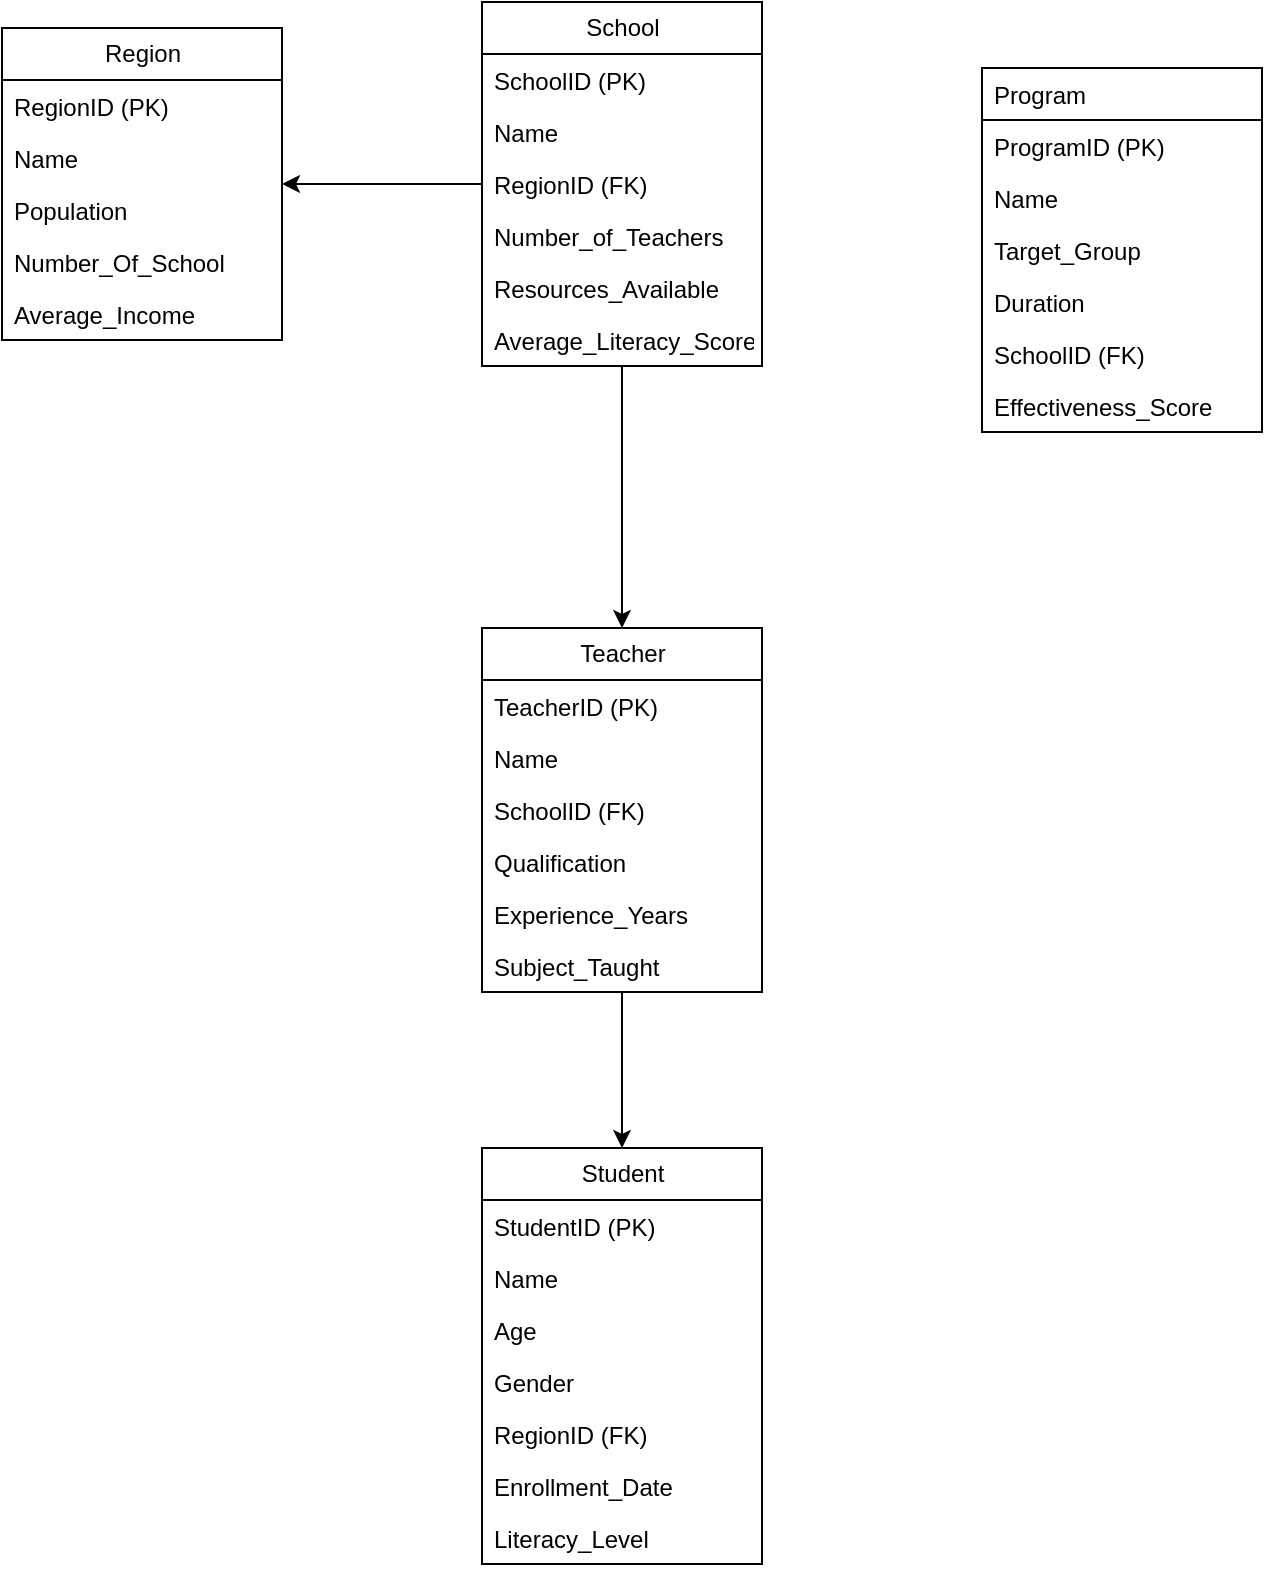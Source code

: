 <mxfile version="24.7.1" type="device">
  <diagram name="Page-1" id="1unwLAHN0aWgSx1Vko1q">
    <mxGraphModel dx="1120" dy="468" grid="1" gridSize="10" guides="1" tooltips="1" connect="1" arrows="1" fold="1" page="1" pageScale="1" pageWidth="850" pageHeight="1100" math="0" shadow="0">
      <root>
        <mxCell id="0" />
        <mxCell id="1" parent="0" />
        <mxCell id="R61JT8oS1nmpf1j3MP4e-1" value="Region" style="swimlane;fontStyle=0;childLayout=stackLayout;horizontal=1;startSize=26;fillColor=none;horizontalStack=0;resizeParent=1;resizeParentMax=0;resizeLast=0;collapsible=1;marginBottom=0;html=1;" vertex="1" parent="1">
          <mxGeometry x="60" y="80" width="140" height="156" as="geometry" />
        </mxCell>
        <mxCell id="R61JT8oS1nmpf1j3MP4e-2" value="RegionID (PK)" style="text;strokeColor=none;fillColor=none;align=left;verticalAlign=top;spacingLeft=4;spacingRight=4;overflow=hidden;rotatable=0;points=[[0,0.5],[1,0.5]];portConstraint=eastwest;whiteSpace=wrap;html=1;" vertex="1" parent="R61JT8oS1nmpf1j3MP4e-1">
          <mxGeometry y="26" width="140" height="26" as="geometry" />
        </mxCell>
        <mxCell id="R61JT8oS1nmpf1j3MP4e-3" value="Name" style="text;strokeColor=none;fillColor=none;align=left;verticalAlign=top;spacingLeft=4;spacingRight=4;overflow=hidden;rotatable=0;points=[[0,0.5],[1,0.5]];portConstraint=eastwest;whiteSpace=wrap;html=1;" vertex="1" parent="R61JT8oS1nmpf1j3MP4e-1">
          <mxGeometry y="52" width="140" height="26" as="geometry" />
        </mxCell>
        <mxCell id="R61JT8oS1nmpf1j3MP4e-4" value="Population" style="text;strokeColor=none;fillColor=none;align=left;verticalAlign=top;spacingLeft=4;spacingRight=4;overflow=hidden;rotatable=0;points=[[0,0.5],[1,0.5]];portConstraint=eastwest;whiteSpace=wrap;html=1;" vertex="1" parent="R61JT8oS1nmpf1j3MP4e-1">
          <mxGeometry y="78" width="140" height="26" as="geometry" />
        </mxCell>
        <mxCell id="R61JT8oS1nmpf1j3MP4e-5" value="Number_Of_School" style="text;strokeColor=none;fillColor=none;align=left;verticalAlign=top;spacingLeft=4;spacingRight=4;overflow=hidden;rotatable=0;points=[[0,0.5],[1,0.5]];portConstraint=eastwest;whiteSpace=wrap;html=1;" vertex="1" parent="R61JT8oS1nmpf1j3MP4e-1">
          <mxGeometry y="104" width="140" height="26" as="geometry" />
        </mxCell>
        <mxCell id="R61JT8oS1nmpf1j3MP4e-6" value="Average_Income" style="text;strokeColor=none;fillColor=none;align=left;verticalAlign=top;spacingLeft=4;spacingRight=4;overflow=hidden;rotatable=0;points=[[0,0.5],[1,0.5]];portConstraint=eastwest;whiteSpace=wrap;html=1;" vertex="1" parent="R61JT8oS1nmpf1j3MP4e-1">
          <mxGeometry y="130" width="140" height="26" as="geometry" />
        </mxCell>
        <mxCell id="R61JT8oS1nmpf1j3MP4e-15" style="edgeStyle=orthogonalEdgeStyle;rounded=0;orthogonalLoop=1;jettySize=auto;html=1;" edge="1" parent="1" source="R61JT8oS1nmpf1j3MP4e-8" target="R61JT8oS1nmpf1j3MP4e-1">
          <mxGeometry relative="1" as="geometry" />
        </mxCell>
        <mxCell id="R61JT8oS1nmpf1j3MP4e-36" style="edgeStyle=orthogonalEdgeStyle;rounded=0;orthogonalLoop=1;jettySize=auto;html=1;entryX=0.5;entryY=0;entryDx=0;entryDy=0;fontFamily=Helvetica;fontSize=12;fontColor=default;" edge="1" parent="1" source="R61JT8oS1nmpf1j3MP4e-8" target="R61JT8oS1nmpf1j3MP4e-16">
          <mxGeometry relative="1" as="geometry" />
        </mxCell>
        <mxCell id="R61JT8oS1nmpf1j3MP4e-8" value="School" style="swimlane;fontStyle=0;childLayout=stackLayout;horizontal=1;startSize=26;fillColor=none;horizontalStack=0;resizeParent=1;resizeParentMax=0;resizeLast=0;collapsible=1;marginBottom=0;html=1;" vertex="1" parent="1">
          <mxGeometry x="300" y="67" width="140" height="182" as="geometry" />
        </mxCell>
        <mxCell id="R61JT8oS1nmpf1j3MP4e-9" value="SchoolID (PK)" style="text;strokeColor=none;fillColor=none;align=left;verticalAlign=top;spacingLeft=4;spacingRight=4;overflow=hidden;rotatable=0;points=[[0,0.5],[1,0.5]];portConstraint=eastwest;whiteSpace=wrap;html=1;" vertex="1" parent="R61JT8oS1nmpf1j3MP4e-8">
          <mxGeometry y="26" width="140" height="26" as="geometry" />
        </mxCell>
        <mxCell id="R61JT8oS1nmpf1j3MP4e-10" value="Name" style="text;strokeColor=none;fillColor=none;align=left;verticalAlign=top;spacingLeft=4;spacingRight=4;overflow=hidden;rotatable=0;points=[[0,0.5],[1,0.5]];portConstraint=eastwest;whiteSpace=wrap;html=1;" vertex="1" parent="R61JT8oS1nmpf1j3MP4e-8">
          <mxGeometry y="52" width="140" height="26" as="geometry" />
        </mxCell>
        <mxCell id="R61JT8oS1nmpf1j3MP4e-11" value="RegionID (FK)" style="text;strokeColor=none;fillColor=none;align=left;verticalAlign=top;spacingLeft=4;spacingRight=4;overflow=hidden;rotatable=0;points=[[0,0.5],[1,0.5]];portConstraint=eastwest;whiteSpace=wrap;html=1;" vertex="1" parent="R61JT8oS1nmpf1j3MP4e-8">
          <mxGeometry y="78" width="140" height="26" as="geometry" />
        </mxCell>
        <mxCell id="R61JT8oS1nmpf1j3MP4e-12" value="Number_of_Teachers" style="text;strokeColor=none;fillColor=none;align=left;verticalAlign=top;spacingLeft=4;spacingRight=4;overflow=hidden;rotatable=0;points=[[0,0.5],[1,0.5]];portConstraint=eastwest;whiteSpace=wrap;html=1;" vertex="1" parent="R61JT8oS1nmpf1j3MP4e-8">
          <mxGeometry y="104" width="140" height="26" as="geometry" />
        </mxCell>
        <mxCell id="R61JT8oS1nmpf1j3MP4e-13" value="Resources_Available" style="text;strokeColor=none;fillColor=none;align=left;verticalAlign=top;spacingLeft=4;spacingRight=4;overflow=hidden;rotatable=0;points=[[0,0.5],[1,0.5]];portConstraint=eastwest;whiteSpace=wrap;html=1;" vertex="1" parent="R61JT8oS1nmpf1j3MP4e-8">
          <mxGeometry y="130" width="140" height="26" as="geometry" />
        </mxCell>
        <mxCell id="R61JT8oS1nmpf1j3MP4e-14" value="Average_Literacy_Score" style="text;strokeColor=none;fillColor=none;align=left;verticalAlign=top;spacingLeft=4;spacingRight=4;overflow=hidden;rotatable=0;points=[[0,0.5],[1,0.5]];portConstraint=eastwest;whiteSpace=wrap;html=1;" vertex="1" parent="R61JT8oS1nmpf1j3MP4e-8">
          <mxGeometry y="156" width="140" height="26" as="geometry" />
        </mxCell>
        <mxCell id="R61JT8oS1nmpf1j3MP4e-39" style="edgeStyle=orthogonalEdgeStyle;rounded=0;orthogonalLoop=1;jettySize=auto;html=1;entryX=0.5;entryY=0;entryDx=0;entryDy=0;fontFamily=Helvetica;fontSize=12;fontColor=default;" edge="1" parent="1" source="R61JT8oS1nmpf1j3MP4e-16" target="R61JT8oS1nmpf1j3MP4e-28">
          <mxGeometry relative="1" as="geometry" />
        </mxCell>
        <mxCell id="R61JT8oS1nmpf1j3MP4e-16" value="Teacher" style="swimlane;fontStyle=0;childLayout=stackLayout;horizontal=1;startSize=26;fillColor=none;horizontalStack=0;resizeParent=1;resizeParentMax=0;resizeLast=0;collapsible=1;marginBottom=0;html=1;" vertex="1" parent="1">
          <mxGeometry x="300" y="380" width="140" height="182" as="geometry" />
        </mxCell>
        <mxCell id="R61JT8oS1nmpf1j3MP4e-17" value="TeacherID (PK)" style="text;strokeColor=none;fillColor=none;align=left;verticalAlign=top;spacingLeft=4;spacingRight=4;overflow=hidden;rotatable=0;points=[[0,0.5],[1,0.5]];portConstraint=eastwest;whiteSpace=wrap;html=1;" vertex="1" parent="R61JT8oS1nmpf1j3MP4e-16">
          <mxGeometry y="26" width="140" height="26" as="geometry" />
        </mxCell>
        <mxCell id="R61JT8oS1nmpf1j3MP4e-18" value="Name" style="text;strokeColor=none;fillColor=none;align=left;verticalAlign=top;spacingLeft=4;spacingRight=4;overflow=hidden;rotatable=0;points=[[0,0.5],[1,0.5]];portConstraint=eastwest;whiteSpace=wrap;html=1;" vertex="1" parent="R61JT8oS1nmpf1j3MP4e-16">
          <mxGeometry y="52" width="140" height="26" as="geometry" />
        </mxCell>
        <mxCell id="R61JT8oS1nmpf1j3MP4e-19" value="SchoolID (FK)" style="text;strokeColor=none;fillColor=none;align=left;verticalAlign=top;spacingLeft=4;spacingRight=4;overflow=hidden;rotatable=0;points=[[0,0.5],[1,0.5]];portConstraint=eastwest;whiteSpace=wrap;html=1;" vertex="1" parent="R61JT8oS1nmpf1j3MP4e-16">
          <mxGeometry y="78" width="140" height="26" as="geometry" />
        </mxCell>
        <mxCell id="R61JT8oS1nmpf1j3MP4e-20" value="Qualification" style="text;strokeColor=none;fillColor=none;align=left;verticalAlign=top;spacingLeft=4;spacingRight=4;overflow=hidden;rotatable=0;points=[[0,0.5],[1,0.5]];portConstraint=eastwest;whiteSpace=wrap;html=1;" vertex="1" parent="R61JT8oS1nmpf1j3MP4e-16">
          <mxGeometry y="104" width="140" height="26" as="geometry" />
        </mxCell>
        <mxCell id="R61JT8oS1nmpf1j3MP4e-26" value="Experience_Years" style="text;strokeColor=none;fillColor=none;align=left;verticalAlign=top;spacingLeft=4;spacingRight=4;overflow=hidden;rotatable=0;points=[[0,0.5],[1,0.5]];portConstraint=eastwest;whiteSpace=wrap;html=1;" vertex="1" parent="R61JT8oS1nmpf1j3MP4e-16">
          <mxGeometry y="130" width="140" height="26" as="geometry" />
        </mxCell>
        <mxCell id="R61JT8oS1nmpf1j3MP4e-27" value="Subject_Taught" style="text;strokeColor=none;fillColor=none;align=left;verticalAlign=top;spacingLeft=4;spacingRight=4;overflow=hidden;rotatable=0;points=[[0,0.5],[1,0.5]];portConstraint=eastwest;whiteSpace=wrap;html=1;" vertex="1" parent="R61JT8oS1nmpf1j3MP4e-16">
          <mxGeometry y="156" width="140" height="26" as="geometry" />
        </mxCell>
        <mxCell id="R61JT8oS1nmpf1j3MP4e-28" value="Student" style="swimlane;fontStyle=0;childLayout=stackLayout;horizontal=1;startSize=26;fillColor=none;horizontalStack=0;resizeParent=1;resizeParentMax=0;resizeLast=0;collapsible=1;marginBottom=0;html=1;" vertex="1" parent="1">
          <mxGeometry x="300" y="640" width="140" height="208" as="geometry" />
        </mxCell>
        <mxCell id="R61JT8oS1nmpf1j3MP4e-29" value="StudentID (PK)" style="text;strokeColor=none;fillColor=none;align=left;verticalAlign=top;spacingLeft=4;spacingRight=4;overflow=hidden;rotatable=0;points=[[0,0.5],[1,0.5]];portConstraint=eastwest;whiteSpace=wrap;html=1;" vertex="1" parent="R61JT8oS1nmpf1j3MP4e-28">
          <mxGeometry y="26" width="140" height="26" as="geometry" />
        </mxCell>
        <mxCell id="R61JT8oS1nmpf1j3MP4e-30" value="Name" style="text;strokeColor=none;fillColor=none;align=left;verticalAlign=top;spacingLeft=4;spacingRight=4;overflow=hidden;rotatable=0;points=[[0,0.5],[1,0.5]];portConstraint=eastwest;whiteSpace=wrap;html=1;" vertex="1" parent="R61JT8oS1nmpf1j3MP4e-28">
          <mxGeometry y="52" width="140" height="26" as="geometry" />
        </mxCell>
        <mxCell id="R61JT8oS1nmpf1j3MP4e-31" value="Age" style="text;strokeColor=none;fillColor=none;align=left;verticalAlign=top;spacingLeft=4;spacingRight=4;overflow=hidden;rotatable=0;points=[[0,0.5],[1,0.5]];portConstraint=eastwest;whiteSpace=wrap;html=1;" vertex="1" parent="R61JT8oS1nmpf1j3MP4e-28">
          <mxGeometry y="78" width="140" height="26" as="geometry" />
        </mxCell>
        <mxCell id="R61JT8oS1nmpf1j3MP4e-32" value="Gender" style="text;strokeColor=none;fillColor=none;align=left;verticalAlign=top;spacingLeft=4;spacingRight=4;overflow=hidden;rotatable=0;points=[[0,0.5],[1,0.5]];portConstraint=eastwest;whiteSpace=wrap;html=1;" vertex="1" parent="R61JT8oS1nmpf1j3MP4e-28">
          <mxGeometry y="104" width="140" height="26" as="geometry" />
        </mxCell>
        <mxCell id="R61JT8oS1nmpf1j3MP4e-33" value="RegionID (FK)" style="text;strokeColor=none;fillColor=none;align=left;verticalAlign=top;spacingLeft=4;spacingRight=4;overflow=hidden;rotatable=0;points=[[0,0.5],[1,0.5]];portConstraint=eastwest;whiteSpace=wrap;html=1;" vertex="1" parent="R61JT8oS1nmpf1j3MP4e-28">
          <mxGeometry y="130" width="140" height="26" as="geometry" />
        </mxCell>
        <mxCell id="R61JT8oS1nmpf1j3MP4e-34" value="Enrollment_Date" style="text;strokeColor=none;fillColor=none;align=left;verticalAlign=top;spacingLeft=4;spacingRight=4;overflow=hidden;rotatable=0;points=[[0,0.5],[1,0.5]];portConstraint=eastwest;whiteSpace=wrap;html=1;" vertex="1" parent="R61JT8oS1nmpf1j3MP4e-28">
          <mxGeometry y="156" width="140" height="26" as="geometry" />
        </mxCell>
        <mxCell id="R61JT8oS1nmpf1j3MP4e-35" value="Literacy_Level" style="text;strokeColor=none;fillColor=none;align=left;verticalAlign=top;spacingLeft=4;spacingRight=4;overflow=hidden;rotatable=0;points=[[0,0.5],[1,0.5]];portConstraint=eastwest;whiteSpace=wrap;html=1;" vertex="1" parent="R61JT8oS1nmpf1j3MP4e-28">
          <mxGeometry y="182" width="140" height="26" as="geometry" />
        </mxCell>
        <mxCell id="R61JT8oS1nmpf1j3MP4e-41" value="Program" style="swimlane;fontStyle=0;childLayout=stackLayout;horizontal=1;startSize=26;fillColor=none;horizontalStack=0;resizeParent=1;resizeParentMax=0;resizeLast=0;collapsible=1;marginBottom=0;html=1;align=left;verticalAlign=top;spacingLeft=4;spacingRight=4;fontFamily=Helvetica;fontSize=12;fontColor=default;" vertex="1" parent="1">
          <mxGeometry x="550" y="100" width="140" height="182" as="geometry" />
        </mxCell>
        <mxCell id="R61JT8oS1nmpf1j3MP4e-42" value="ProgramID (PK)" style="text;strokeColor=none;fillColor=none;align=left;verticalAlign=top;spacingLeft=4;spacingRight=4;overflow=hidden;rotatable=0;points=[[0,0.5],[1,0.5]];portConstraint=eastwest;whiteSpace=wrap;html=1;fontFamily=Helvetica;fontSize=12;fontColor=default;" vertex="1" parent="R61JT8oS1nmpf1j3MP4e-41">
          <mxGeometry y="26" width="140" height="26" as="geometry" />
        </mxCell>
        <mxCell id="R61JT8oS1nmpf1j3MP4e-43" value="Name" style="text;strokeColor=none;fillColor=none;align=left;verticalAlign=top;spacingLeft=4;spacingRight=4;overflow=hidden;rotatable=0;points=[[0,0.5],[1,0.5]];portConstraint=eastwest;whiteSpace=wrap;html=1;fontFamily=Helvetica;fontSize=12;fontColor=default;" vertex="1" parent="R61JT8oS1nmpf1j3MP4e-41">
          <mxGeometry y="52" width="140" height="26" as="geometry" />
        </mxCell>
        <mxCell id="R61JT8oS1nmpf1j3MP4e-44" value="Target_Group" style="text;strokeColor=none;fillColor=none;align=left;verticalAlign=top;spacingLeft=4;spacingRight=4;overflow=hidden;rotatable=0;points=[[0,0.5],[1,0.5]];portConstraint=eastwest;whiteSpace=wrap;html=1;fontFamily=Helvetica;fontSize=12;fontColor=default;" vertex="1" parent="R61JT8oS1nmpf1j3MP4e-41">
          <mxGeometry y="78" width="140" height="26" as="geometry" />
        </mxCell>
        <mxCell id="R61JT8oS1nmpf1j3MP4e-45" value="Duration" style="text;strokeColor=none;fillColor=none;align=left;verticalAlign=top;spacingLeft=4;spacingRight=4;overflow=hidden;rotatable=0;points=[[0,0.5],[1,0.5]];portConstraint=eastwest;whiteSpace=wrap;html=1;fontFamily=Helvetica;fontSize=12;fontColor=default;" vertex="1" parent="R61JT8oS1nmpf1j3MP4e-41">
          <mxGeometry y="104" width="140" height="26" as="geometry" />
        </mxCell>
        <mxCell id="R61JT8oS1nmpf1j3MP4e-47" value="SchoolID (FK)" style="text;strokeColor=none;fillColor=none;align=left;verticalAlign=top;spacingLeft=4;spacingRight=4;overflow=hidden;rotatable=0;points=[[0,0.5],[1,0.5]];portConstraint=eastwest;whiteSpace=wrap;html=1;fontFamily=Helvetica;fontSize=12;fontColor=default;" vertex="1" parent="R61JT8oS1nmpf1j3MP4e-41">
          <mxGeometry y="130" width="140" height="26" as="geometry" />
        </mxCell>
        <mxCell id="R61JT8oS1nmpf1j3MP4e-48" value="Effectiveness_Score" style="text;strokeColor=none;fillColor=none;align=left;verticalAlign=top;spacingLeft=4;spacingRight=4;overflow=hidden;rotatable=0;points=[[0,0.5],[1,0.5]];portConstraint=eastwest;whiteSpace=wrap;html=1;fontFamily=Helvetica;fontSize=12;fontColor=default;" vertex="1" parent="R61JT8oS1nmpf1j3MP4e-41">
          <mxGeometry y="156" width="140" height="26" as="geometry" />
        </mxCell>
      </root>
    </mxGraphModel>
  </diagram>
</mxfile>
